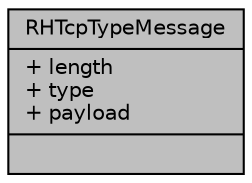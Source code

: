 digraph "RHTcpTypeMessage"
{
 // LATEX_PDF_SIZE
  edge [fontname="Helvetica",fontsize="10",labelfontname="Helvetica",labelfontsize="10"];
  node [fontname="Helvetica",fontsize="10",shape=record];
  Node1 [label="{RHTcpTypeMessage\n|+ length\l+ type\l+ payload\l|}",height=0.2,width=0.4,color="black", fillcolor="grey75", style="filled", fontcolor="black",tooltip="Generic RH_TCP message structure with message type."];
}
